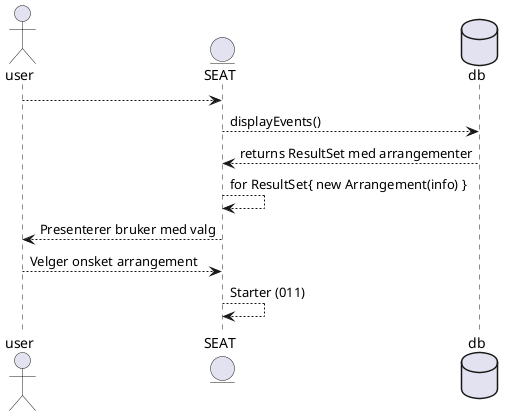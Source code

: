 @startuml

actor user
entity SEAT
database db

user --> SEAT:
SEAT --> db: displayEvents()
SEAT <-- db: returns ResultSet med arrangementer
SEAT --> SEAT: for ResultSet{ new Arrangement(info) }
user <-- SEAT: Presenterer bruker med valg
user --> SEAT: Velger onsket arrangement
SEAT --> SEAT: Starter (011)

@enduml
